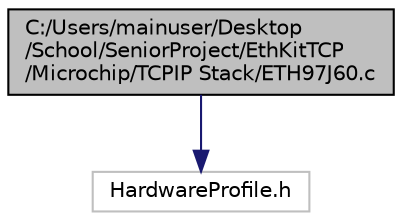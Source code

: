 digraph "C:/Users/mainuser/Desktop/School/SeniorProject/EthKitTCP/Microchip/TCPIP Stack/ETH97J60.c"
{
  edge [fontname="Helvetica",fontsize="10",labelfontname="Helvetica",labelfontsize="10"];
  node [fontname="Helvetica",fontsize="10",shape=record];
  Node1 [label="C:/Users/mainuser/Desktop\l/School/SeniorProject/EthKitTCP\l/Microchip/TCPIP Stack/ETH97J60.c",height=0.2,width=0.4,color="black", fillcolor="grey75", style="filled", fontcolor="black"];
  Node1 -> Node2 [color="midnightblue",fontsize="10",style="solid",fontname="Helvetica"];
  Node2 [label="HardwareProfile.h",height=0.2,width=0.4,color="grey75", fillcolor="white", style="filled"];
}
